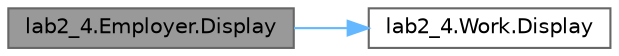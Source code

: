 digraph "lab2_4.Employer.Display"
{
 // LATEX_PDF_SIZE
  bgcolor="transparent";
  edge [fontname=Helvetica,fontsize=10,labelfontname=Helvetica,labelfontsize=10];
  node [fontname=Helvetica,fontsize=10,shape=box,height=0.2,width=0.4];
  rankdir="LR";
  Node1 [id="Node000001",label="lab2_4.Employer.Display",height=0.2,width=0.4,color="gray40", fillcolor="grey60", style="filled", fontcolor="black",tooltip="Выводит информацию о работодателе и его работах на консоль."];
  Node1 -> Node2 [id="edge1_Node000001_Node000002",color="steelblue1",style="solid",tooltip=" "];
  Node2 [id="Node000002",label="lab2_4.Work.Display",height=0.2,width=0.4,color="grey40", fillcolor="white", style="filled",URL="$classlab2__4_1_1_work.html#ac93485d3fe8086d2f960eb359aa3f84b",tooltip="Вывод на консоль ЗП и Коэффициент квалификации"];
}
